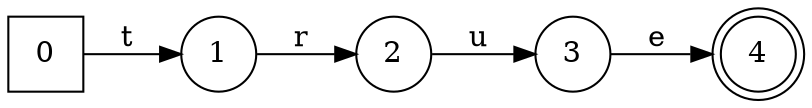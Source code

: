 digraph Generadotrue {
rankdir=LR;
0 [ shape=square]
1 [ shape=circle]
2 [ shape=circle]
3 [ shape=circle]
4 [ shape=doublecircle]
0->1[label="t "]
1->2[label="r "]
2->3[label="u "]
3->4[label="e "]
}
